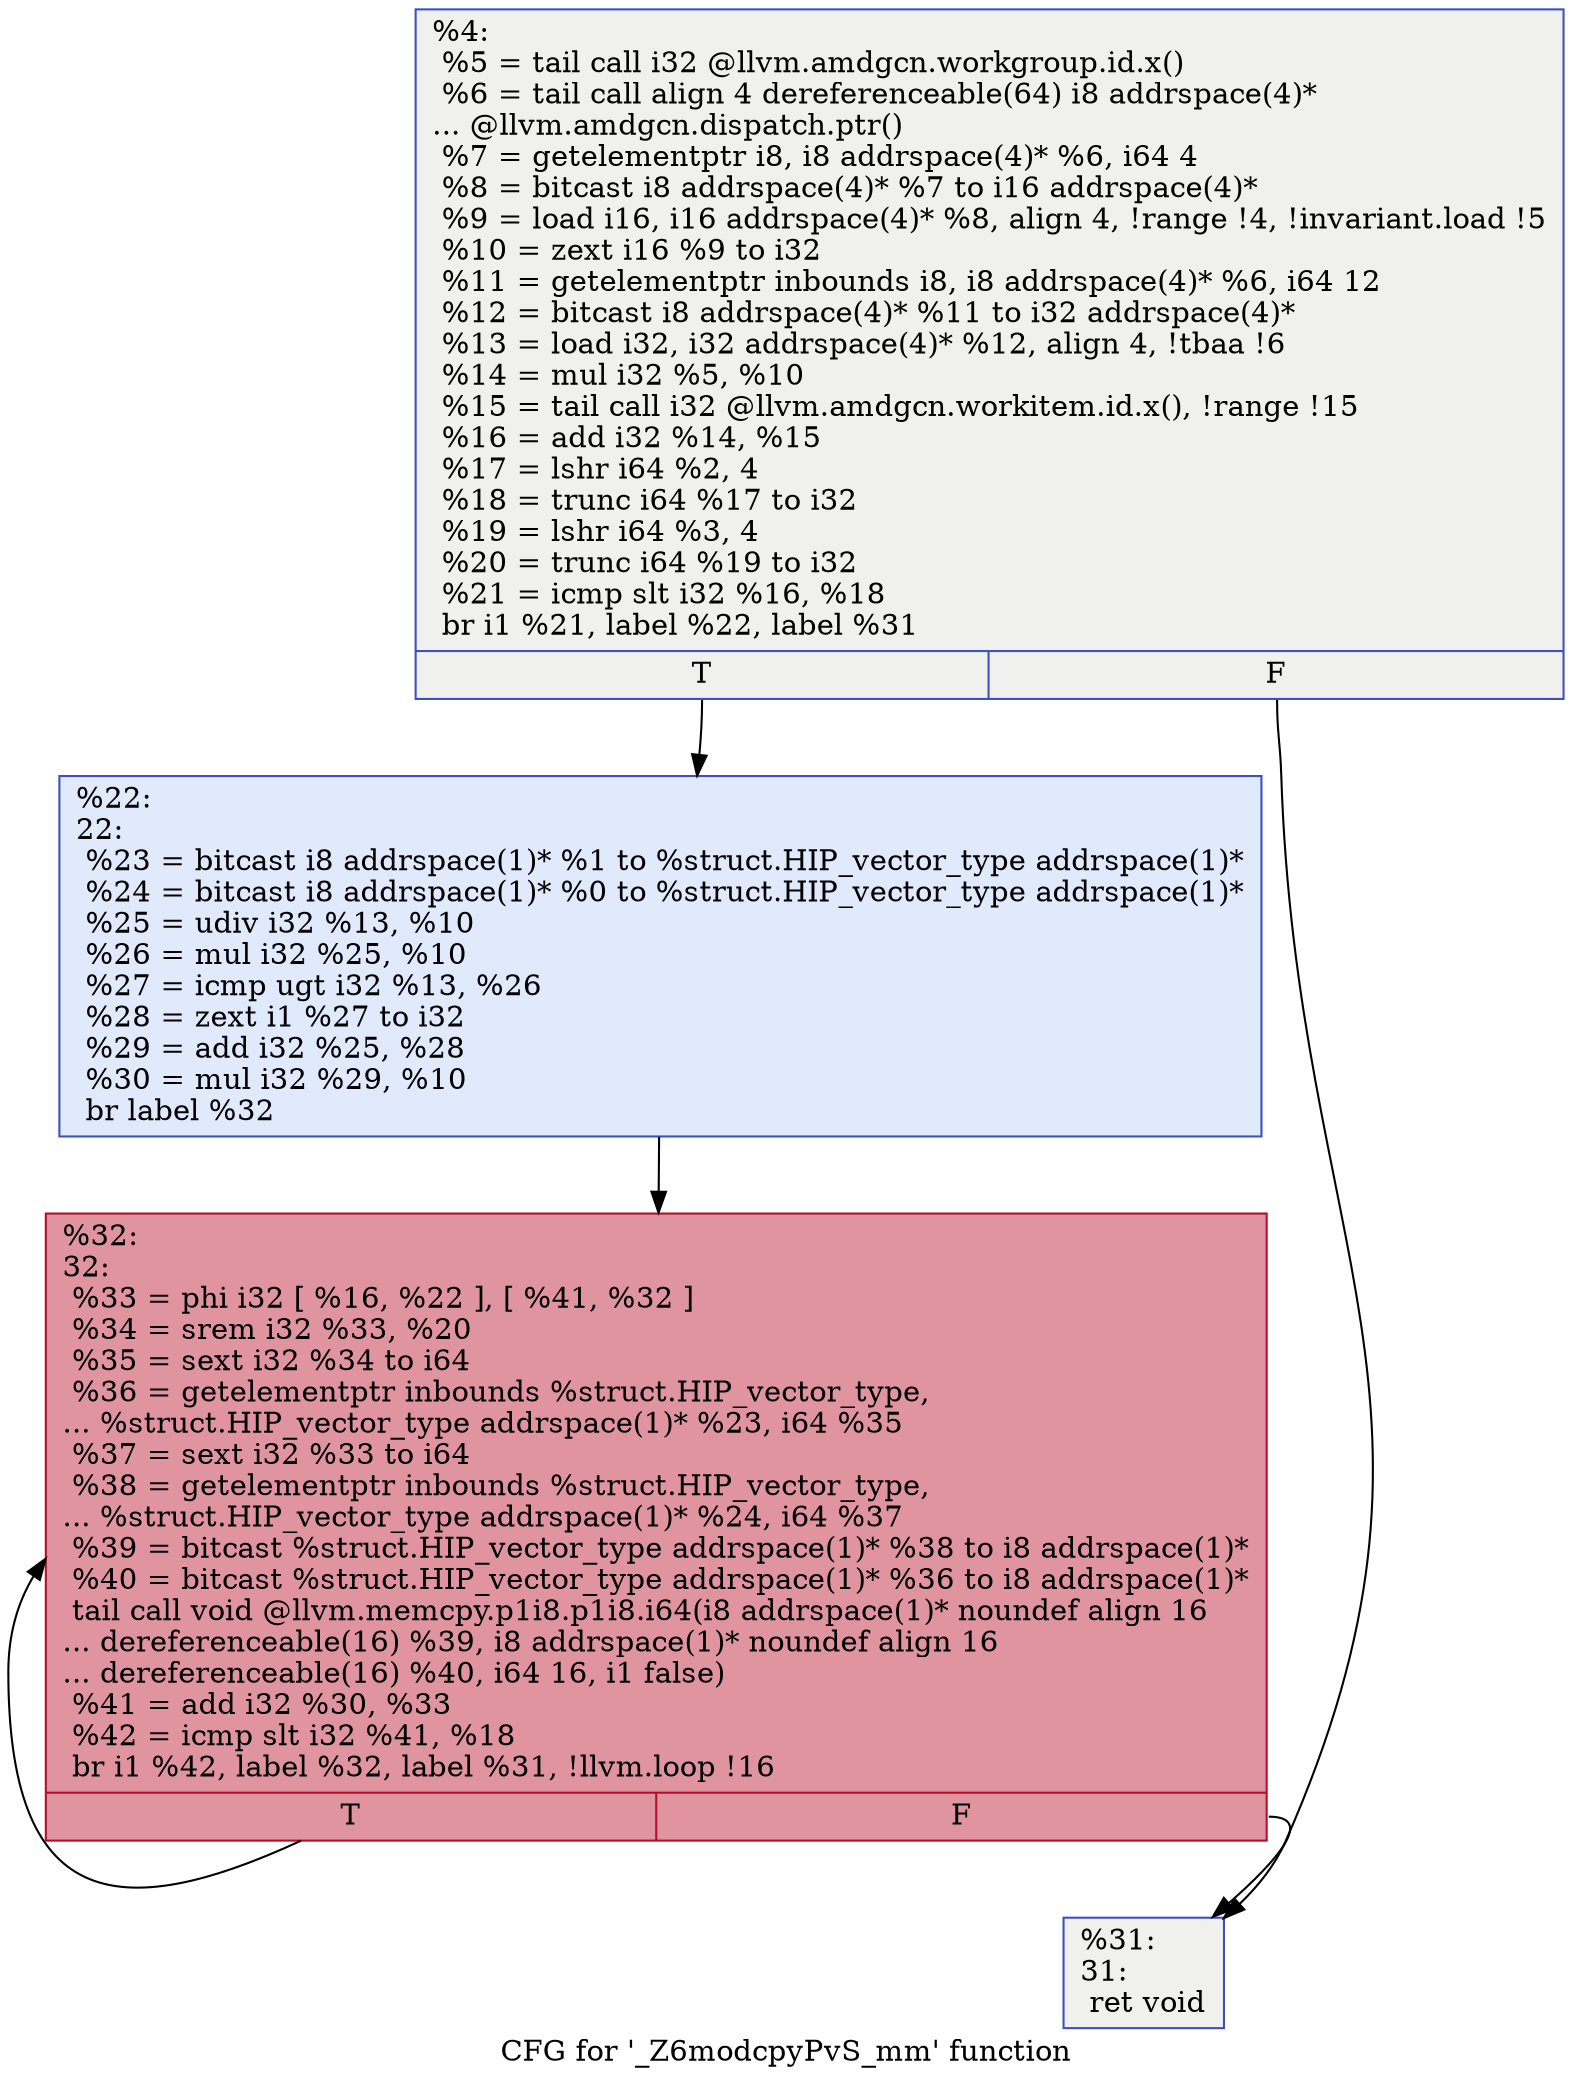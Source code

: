 digraph "CFG for '_Z6modcpyPvS_mm' function" {
	label="CFG for '_Z6modcpyPvS_mm' function";

	Node0x5eeafc0 [shape=record,color="#3d50c3ff", style=filled, fillcolor="#dedcdb70",label="{%4:\l  %5 = tail call i32 @llvm.amdgcn.workgroup.id.x()\l  %6 = tail call align 4 dereferenceable(64) i8 addrspace(4)*\l... @llvm.amdgcn.dispatch.ptr()\l  %7 = getelementptr i8, i8 addrspace(4)* %6, i64 4\l  %8 = bitcast i8 addrspace(4)* %7 to i16 addrspace(4)*\l  %9 = load i16, i16 addrspace(4)* %8, align 4, !range !4, !invariant.load !5\l  %10 = zext i16 %9 to i32\l  %11 = getelementptr inbounds i8, i8 addrspace(4)* %6, i64 12\l  %12 = bitcast i8 addrspace(4)* %11 to i32 addrspace(4)*\l  %13 = load i32, i32 addrspace(4)* %12, align 4, !tbaa !6\l  %14 = mul i32 %5, %10\l  %15 = tail call i32 @llvm.amdgcn.workitem.id.x(), !range !15\l  %16 = add i32 %14, %15\l  %17 = lshr i64 %2, 4\l  %18 = trunc i64 %17 to i32\l  %19 = lshr i64 %3, 4\l  %20 = trunc i64 %19 to i32\l  %21 = icmp slt i32 %16, %18\l  br i1 %21, label %22, label %31\l|{<s0>T|<s1>F}}"];
	Node0x5eeafc0:s0 -> Node0x5eed460;
	Node0x5eeafc0:s1 -> Node0x5eed4f0;
	Node0x5eed460 [shape=record,color="#3d50c3ff", style=filled, fillcolor="#b9d0f970",label="{%22:\l22:                                               \l  %23 = bitcast i8 addrspace(1)* %1 to %struct.HIP_vector_type addrspace(1)*\l  %24 = bitcast i8 addrspace(1)* %0 to %struct.HIP_vector_type addrspace(1)*\l  %25 = udiv i32 %13, %10\l  %26 = mul i32 %25, %10\l  %27 = icmp ugt i32 %13, %26\l  %28 = zext i1 %27 to i32\l  %29 = add i32 %25, %28\l  %30 = mul i32 %29, %10\l  br label %32\l}"];
	Node0x5eed460 -> Node0x5eeda50;
	Node0x5eed4f0 [shape=record,color="#3d50c3ff", style=filled, fillcolor="#dedcdb70",label="{%31:\l31:                                               \l  ret void\l}"];
	Node0x5eeda50 [shape=record,color="#b70d28ff", style=filled, fillcolor="#b70d2870",label="{%32:\l32:                                               \l  %33 = phi i32 [ %16, %22 ], [ %41, %32 ]\l  %34 = srem i32 %33, %20\l  %35 = sext i32 %34 to i64\l  %36 = getelementptr inbounds %struct.HIP_vector_type,\l... %struct.HIP_vector_type addrspace(1)* %23, i64 %35\l  %37 = sext i32 %33 to i64\l  %38 = getelementptr inbounds %struct.HIP_vector_type,\l... %struct.HIP_vector_type addrspace(1)* %24, i64 %37\l  %39 = bitcast %struct.HIP_vector_type addrspace(1)* %38 to i8 addrspace(1)*\l  %40 = bitcast %struct.HIP_vector_type addrspace(1)* %36 to i8 addrspace(1)*\l  tail call void @llvm.memcpy.p1i8.p1i8.i64(i8 addrspace(1)* noundef align 16\l... dereferenceable(16) %39, i8 addrspace(1)* noundef align 16\l... dereferenceable(16) %40, i64 16, i1 false)\l  %41 = add i32 %30, %33\l  %42 = icmp slt i32 %41, %18\l  br i1 %42, label %32, label %31, !llvm.loop !16\l|{<s0>T|<s1>F}}"];
	Node0x5eeda50:s0 -> Node0x5eeda50;
	Node0x5eeda50:s1 -> Node0x5eed4f0;
}
